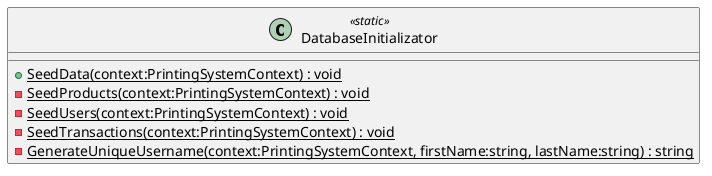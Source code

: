 @startuml
class DatabaseInitializator <<static>> {
    + {static} SeedData(context:PrintingSystemContext) : void
    - {static} SeedProducts(context:PrintingSystemContext) : void
    - {static} SeedUsers(context:PrintingSystemContext) : void
    - {static} SeedTransactions(context:PrintingSystemContext) : void
    - {static} GenerateUniqueUsername(context:PrintingSystemContext, firstName:string, lastName:string) : string
}
@enduml
